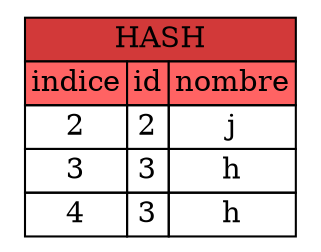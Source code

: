 digraph example {

node [shape=plaintext]
rankdir=TB

B [
label=<
  <TABLE BORDER="0" CELLBORDER="1" CELLSPACING="0">
 
   <TR PORT="header">
    <TD BGCOLOR="#d23939" COLSPAN="3">HASH</TD>
   </TR>
   
   <TR>
    <TD BGCOLOR="#ff6363">indice</TD> <TD BGCOLOR="#ff6363">id</TD><TD BGCOLOR="#ff6363">nombre</TD>
   </TR>
<TR><TD PORT="1">2</TD><TD>2</TD><TD>j</TD></TR>
<TR><TD PORT="1">3</TD><TD>3</TD><TD>h</TD></TR>
<TR><TD PORT="1">4</TD><TD>3</TD><TD>h</TD></TR>
</TABLE>
>];

}